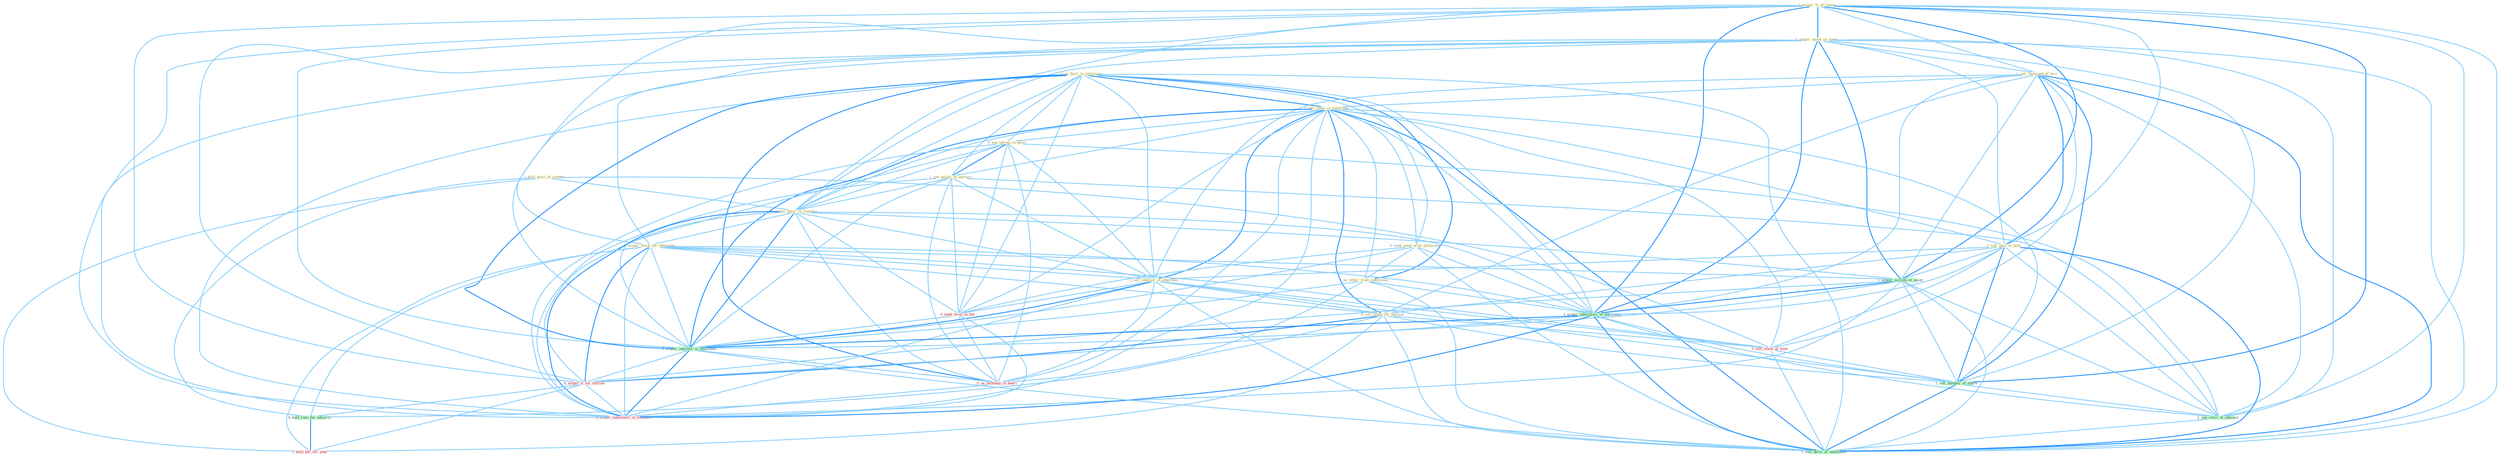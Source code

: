 Graph G{ 
    node
    [shape=polygon,style=filled,width=.5,height=.06,color="#BDFCC9",fixedsize=true,fontsize=4,
    fontcolor="#2f4f4f"];
    {node
    [color="#ffffe0", fontcolor="#8b7d6b"] "1_acquir_%_of_share " "1_hold_posit_at_counter " "1_acquir_asset_of_agenc " "1_us_facil_in_entitynam " "1_sell_thousand_of_tire " "1_sell_stake_in_entitynam " "0_seek_meet_with_entitynam " "0_see_spring_in_glori " "1_see_galaxi_in_univers " "1_sell_part_of_hold " "1_acquir_posit_in_franchis " "0_acquir_stock_for_othernum " "1_sell_interest_in_othernum " "1_us_letter_from_entitynam " "0_sell_stake_for_million "}
{node [color="#fff0f5", fontcolor="#b22222"] "0_seek_term_in_bid " "0_us_techniqu_in_heart " "0_acquir_it_for_million " "0_acquir_laboratori_in_transact " "0_sell_stock_at_time " "1_hold_bill_for_year "}
edge [color="#B0E2FF"];

	"1_acquir_%_of_share " -- "1_acquir_asset_of_agenc " [w="2", color="#1e90ff" , len=0.8];
	"1_acquir_%_of_share " -- "1_sell_thousand_of_tire " [w="1", color="#87cefa" ];
	"1_acquir_%_of_share " -- "1_sell_part_of_hold " [w="1", color="#87cefa" ];
	"1_acquir_%_of_share " -- "1_acquir_posit_in_franchis " [w="1", color="#87cefa" ];
	"1_acquir_%_of_share " -- "0_acquir_stock_for_othernum " [w="1", color="#87cefa" ];
	"1_acquir_%_of_share " -- "1_acquir_million_of_asset " [w="2", color="#1e90ff" , len=0.8];
	"1_acquir_%_of_share " -- "1_acquir_laboratori_of_entitynam " [w="2", color="#1e90ff" , len=0.8];
	"1_acquir_%_of_share " -- "1_acquir_interest_in_entitynam " [w="1", color="#87cefa" ];
	"1_acquir_%_of_share " -- "0_acquir_it_for_million " [w="1", color="#87cefa" ];
	"1_acquir_%_of_share " -- "0_acquir_laboratori_in_transact " [w="1", color="#87cefa" ];
	"1_acquir_%_of_share " -- "1_sell_number_of_share " [w="2", color="#1e90ff" , len=0.8];
	"1_acquir_%_of_share " -- "1_see_reviv_of_interest " [w="1", color="#87cefa" ];
	"1_acquir_%_of_share " -- "1_sell_divis_of_entitynam " [w="1", color="#87cefa" ];
	"1_hold_posit_at_counter " -- "1_acquir_posit_in_franchis " [w="1", color="#87cefa" ];
	"1_hold_posit_at_counter " -- "0_hold_rate_for_advertis " [w="1", color="#87cefa" ];
	"1_hold_posit_at_counter " -- "0_sell_stock_at_time " [w="1", color="#87cefa" ];
	"1_hold_posit_at_counter " -- "1_hold_bill_for_year " [w="1", color="#87cefa" ];
	"1_acquir_asset_of_agenc " -- "1_sell_thousand_of_tire " [w="1", color="#87cefa" ];
	"1_acquir_asset_of_agenc " -- "1_sell_part_of_hold " [w="1", color="#87cefa" ];
	"1_acquir_asset_of_agenc " -- "1_acquir_posit_in_franchis " [w="1", color="#87cefa" ];
	"1_acquir_asset_of_agenc " -- "0_acquir_stock_for_othernum " [w="1", color="#87cefa" ];
	"1_acquir_asset_of_agenc " -- "1_acquir_million_of_asset " [w="2", color="#1e90ff" , len=0.8];
	"1_acquir_asset_of_agenc " -- "1_acquir_laboratori_of_entitynam " [w="2", color="#1e90ff" , len=0.8];
	"1_acquir_asset_of_agenc " -- "1_acquir_interest_in_entitynam " [w="1", color="#87cefa" ];
	"1_acquir_asset_of_agenc " -- "0_acquir_it_for_million " [w="1", color="#87cefa" ];
	"1_acquir_asset_of_agenc " -- "0_acquir_laboratori_in_transact " [w="1", color="#87cefa" ];
	"1_acquir_asset_of_agenc " -- "1_sell_number_of_share " [w="1", color="#87cefa" ];
	"1_acquir_asset_of_agenc " -- "1_see_reviv_of_interest " [w="1", color="#87cefa" ];
	"1_acquir_asset_of_agenc " -- "1_sell_divis_of_entitynam " [w="1", color="#87cefa" ];
	"1_us_facil_in_entitynam " -- "1_sell_stake_in_entitynam " [w="2", color="#1e90ff" , len=0.8];
	"1_us_facil_in_entitynam " -- "0_seek_meet_with_entitynam " [w="1", color="#87cefa" ];
	"1_us_facil_in_entitynam " -- "0_see_spring_in_glori " [w="1", color="#87cefa" ];
	"1_us_facil_in_entitynam " -- "1_see_galaxi_in_univers " [w="1", color="#87cefa" ];
	"1_us_facil_in_entitynam " -- "1_acquir_posit_in_franchis " [w="1", color="#87cefa" ];
	"1_us_facil_in_entitynam " -- "1_sell_interest_in_othernum " [w="1", color="#87cefa" ];
	"1_us_facil_in_entitynam " -- "1_us_letter_from_entitynam " [w="2", color="#1e90ff" , len=0.8];
	"1_us_facil_in_entitynam " -- "1_acquir_laboratori_of_entitynam " [w="1", color="#87cefa" ];
	"1_us_facil_in_entitynam " -- "0_seek_term_in_bid " [w="1", color="#87cefa" ];
	"1_us_facil_in_entitynam " -- "1_acquir_interest_in_entitynam " [w="2", color="#1e90ff" , len=0.8];
	"1_us_facil_in_entitynam " -- "0_us_techniqu_in_heart " [w="2", color="#1e90ff" , len=0.8];
	"1_us_facil_in_entitynam " -- "0_acquir_laboratori_in_transact " [w="1", color="#87cefa" ];
	"1_us_facil_in_entitynam " -- "1_sell_divis_of_entitynam " [w="1", color="#87cefa" ];
	"1_sell_thousand_of_tire " -- "1_sell_stake_in_entitynam " [w="1", color="#87cefa" ];
	"1_sell_thousand_of_tire " -- "1_sell_part_of_hold " [w="2", color="#1e90ff" , len=0.8];
	"1_sell_thousand_of_tire " -- "1_sell_interest_in_othernum " [w="1", color="#87cefa" ];
	"1_sell_thousand_of_tire " -- "0_sell_stake_for_million " [w="1", color="#87cefa" ];
	"1_sell_thousand_of_tire " -- "1_acquir_million_of_asset " [w="1", color="#87cefa" ];
	"1_sell_thousand_of_tire " -- "1_acquir_laboratori_of_entitynam " [w="1", color="#87cefa" ];
	"1_sell_thousand_of_tire " -- "0_sell_stock_at_time " [w="1", color="#87cefa" ];
	"1_sell_thousand_of_tire " -- "1_sell_number_of_share " [w="2", color="#1e90ff" , len=0.8];
	"1_sell_thousand_of_tire " -- "1_see_reviv_of_interest " [w="1", color="#87cefa" ];
	"1_sell_thousand_of_tire " -- "1_sell_divis_of_entitynam " [w="2", color="#1e90ff" , len=0.8];
	"1_sell_stake_in_entitynam " -- "0_seek_meet_with_entitynam " [w="1", color="#87cefa" ];
	"1_sell_stake_in_entitynam " -- "0_see_spring_in_glori " [w="1", color="#87cefa" ];
	"1_sell_stake_in_entitynam " -- "1_see_galaxi_in_univers " [w="1", color="#87cefa" ];
	"1_sell_stake_in_entitynam " -- "1_sell_part_of_hold " [w="1", color="#87cefa" ];
	"1_sell_stake_in_entitynam " -- "1_acquir_posit_in_franchis " [w="1", color="#87cefa" ];
	"1_sell_stake_in_entitynam " -- "1_sell_interest_in_othernum " [w="2", color="#1e90ff" , len=0.8];
	"1_sell_stake_in_entitynam " -- "1_us_letter_from_entitynam " [w="1", color="#87cefa" ];
	"1_sell_stake_in_entitynam " -- "0_sell_stake_for_million " [w="2", color="#1e90ff" , len=0.8];
	"1_sell_stake_in_entitynam " -- "1_acquir_laboratori_of_entitynam " [w="1", color="#87cefa" ];
	"1_sell_stake_in_entitynam " -- "0_seek_term_in_bid " [w="1", color="#87cefa" ];
	"1_sell_stake_in_entitynam " -- "1_acquir_interest_in_entitynam " [w="2", color="#1e90ff" , len=0.8];
	"1_sell_stake_in_entitynam " -- "0_us_techniqu_in_heart " [w="1", color="#87cefa" ];
	"1_sell_stake_in_entitynam " -- "0_acquir_laboratori_in_transact " [w="1", color="#87cefa" ];
	"1_sell_stake_in_entitynam " -- "0_sell_stock_at_time " [w="1", color="#87cefa" ];
	"1_sell_stake_in_entitynam " -- "1_sell_number_of_share " [w="1", color="#87cefa" ];
	"1_sell_stake_in_entitynam " -- "1_sell_divis_of_entitynam " [w="2", color="#1e90ff" , len=0.8];
	"0_seek_meet_with_entitynam " -- "1_us_letter_from_entitynam " [w="1", color="#87cefa" ];
	"0_seek_meet_with_entitynam " -- "1_acquir_laboratori_of_entitynam " [w="1", color="#87cefa" ];
	"0_seek_meet_with_entitynam " -- "0_seek_term_in_bid " [w="1", color="#87cefa" ];
	"0_seek_meet_with_entitynam " -- "1_acquir_interest_in_entitynam " [w="1", color="#87cefa" ];
	"0_seek_meet_with_entitynam " -- "1_sell_divis_of_entitynam " [w="1", color="#87cefa" ];
	"0_see_spring_in_glori " -- "1_see_galaxi_in_univers " [w="2", color="#1e90ff" , len=0.8];
	"0_see_spring_in_glori " -- "1_acquir_posit_in_franchis " [w="1", color="#87cefa" ];
	"0_see_spring_in_glori " -- "1_sell_interest_in_othernum " [w="1", color="#87cefa" ];
	"0_see_spring_in_glori " -- "0_seek_term_in_bid " [w="1", color="#87cefa" ];
	"0_see_spring_in_glori " -- "1_acquir_interest_in_entitynam " [w="1", color="#87cefa" ];
	"0_see_spring_in_glori " -- "0_us_techniqu_in_heart " [w="1", color="#87cefa" ];
	"0_see_spring_in_glori " -- "0_acquir_laboratori_in_transact " [w="1", color="#87cefa" ];
	"0_see_spring_in_glori " -- "1_see_reviv_of_interest " [w="1", color="#87cefa" ];
	"1_see_galaxi_in_univers " -- "1_acquir_posit_in_franchis " [w="1", color="#87cefa" ];
	"1_see_galaxi_in_univers " -- "1_sell_interest_in_othernum " [w="1", color="#87cefa" ];
	"1_see_galaxi_in_univers " -- "0_seek_term_in_bid " [w="1", color="#87cefa" ];
	"1_see_galaxi_in_univers " -- "1_acquir_interest_in_entitynam " [w="1", color="#87cefa" ];
	"1_see_galaxi_in_univers " -- "0_us_techniqu_in_heart " [w="1", color="#87cefa" ];
	"1_see_galaxi_in_univers " -- "0_acquir_laboratori_in_transact " [w="1", color="#87cefa" ];
	"1_see_galaxi_in_univers " -- "1_see_reviv_of_interest " [w="1", color="#87cefa" ];
	"1_sell_part_of_hold " -- "1_sell_interest_in_othernum " [w="1", color="#87cefa" ];
	"1_sell_part_of_hold " -- "0_sell_stake_for_million " [w="1", color="#87cefa" ];
	"1_sell_part_of_hold " -- "1_acquir_million_of_asset " [w="1", color="#87cefa" ];
	"1_sell_part_of_hold " -- "1_acquir_laboratori_of_entitynam " [w="1", color="#87cefa" ];
	"1_sell_part_of_hold " -- "0_sell_stock_at_time " [w="1", color="#87cefa" ];
	"1_sell_part_of_hold " -- "1_sell_number_of_share " [w="2", color="#1e90ff" , len=0.8];
	"1_sell_part_of_hold " -- "1_see_reviv_of_interest " [w="1", color="#87cefa" ];
	"1_sell_part_of_hold " -- "1_sell_divis_of_entitynam " [w="2", color="#1e90ff" , len=0.8];
	"1_acquir_posit_in_franchis " -- "0_acquir_stock_for_othernum " [w="1", color="#87cefa" ];
	"1_acquir_posit_in_franchis " -- "1_sell_interest_in_othernum " [w="1", color="#87cefa" ];
	"1_acquir_posit_in_franchis " -- "1_acquir_million_of_asset " [w="1", color="#87cefa" ];
	"1_acquir_posit_in_franchis " -- "1_acquir_laboratori_of_entitynam " [w="1", color="#87cefa" ];
	"1_acquir_posit_in_franchis " -- "0_seek_term_in_bid " [w="1", color="#87cefa" ];
	"1_acquir_posit_in_franchis " -- "1_acquir_interest_in_entitynam " [w="2", color="#1e90ff" , len=0.8];
	"1_acquir_posit_in_franchis " -- "0_us_techniqu_in_heart " [w="1", color="#87cefa" ];
	"1_acquir_posit_in_franchis " -- "0_acquir_it_for_million " [w="1", color="#87cefa" ];
	"1_acquir_posit_in_franchis " -- "0_acquir_laboratori_in_transact " [w="2", color="#1e90ff" , len=0.8];
	"0_acquir_stock_for_othernum " -- "1_sell_interest_in_othernum " [w="1", color="#87cefa" ];
	"0_acquir_stock_for_othernum " -- "0_sell_stake_for_million " [w="1", color="#87cefa" ];
	"0_acquir_stock_for_othernum " -- "1_acquir_million_of_asset " [w="1", color="#87cefa" ];
	"0_acquir_stock_for_othernum " -- "1_acquir_laboratori_of_entitynam " [w="1", color="#87cefa" ];
	"0_acquir_stock_for_othernum " -- "1_acquir_interest_in_entitynam " [w="1", color="#87cefa" ];
	"0_acquir_stock_for_othernum " -- "0_acquir_it_for_million " [w="2", color="#1e90ff" , len=0.8];
	"0_acquir_stock_for_othernum " -- "0_hold_rate_for_advertis " [w="1", color="#87cefa" ];
	"0_acquir_stock_for_othernum " -- "0_acquir_laboratori_in_transact " [w="1", color="#87cefa" ];
	"0_acquir_stock_for_othernum " -- "0_sell_stock_at_time " [w="1", color="#87cefa" ];
	"0_acquir_stock_for_othernum " -- "1_hold_bill_for_year " [w="1", color="#87cefa" ];
	"1_sell_interest_in_othernum " -- "0_sell_stake_for_million " [w="1", color="#87cefa" ];
	"1_sell_interest_in_othernum " -- "0_seek_term_in_bid " [w="1", color="#87cefa" ];
	"1_sell_interest_in_othernum " -- "1_acquir_interest_in_entitynam " [w="2", color="#1e90ff" , len=0.8];
	"1_sell_interest_in_othernum " -- "0_us_techniqu_in_heart " [w="1", color="#87cefa" ];
	"1_sell_interest_in_othernum " -- "0_acquir_laboratori_in_transact " [w="1", color="#87cefa" ];
	"1_sell_interest_in_othernum " -- "0_sell_stock_at_time " [w="1", color="#87cefa" ];
	"1_sell_interest_in_othernum " -- "1_sell_number_of_share " [w="1", color="#87cefa" ];
	"1_sell_interest_in_othernum " -- "1_sell_divis_of_entitynam " [w="1", color="#87cefa" ];
	"1_us_letter_from_entitynam " -- "1_acquir_laboratori_of_entitynam " [w="1", color="#87cefa" ];
	"1_us_letter_from_entitynam " -- "1_acquir_interest_in_entitynam " [w="1", color="#87cefa" ];
	"1_us_letter_from_entitynam " -- "0_us_techniqu_in_heart " [w="1", color="#87cefa" ];
	"1_us_letter_from_entitynam " -- "1_sell_divis_of_entitynam " [w="1", color="#87cefa" ];
	"0_sell_stake_for_million " -- "0_acquir_it_for_million " [w="2", color="#1e90ff" , len=0.8];
	"0_sell_stake_for_million " -- "0_hold_rate_for_advertis " [w="1", color="#87cefa" ];
	"0_sell_stake_for_million " -- "0_sell_stock_at_time " [w="1", color="#87cefa" ];
	"0_sell_stake_for_million " -- "1_sell_number_of_share " [w="1", color="#87cefa" ];
	"0_sell_stake_for_million " -- "1_hold_bill_for_year " [w="1", color="#87cefa" ];
	"0_sell_stake_for_million " -- "1_sell_divis_of_entitynam " [w="1", color="#87cefa" ];
	"1_acquir_million_of_asset " -- "1_acquir_laboratori_of_entitynam " [w="2", color="#1e90ff" , len=0.8];
	"1_acquir_million_of_asset " -- "1_acquir_interest_in_entitynam " [w="1", color="#87cefa" ];
	"1_acquir_million_of_asset " -- "0_acquir_it_for_million " [w="1", color="#87cefa" ];
	"1_acquir_million_of_asset " -- "0_acquir_laboratori_in_transact " [w="1", color="#87cefa" ];
	"1_acquir_million_of_asset " -- "1_sell_number_of_share " [w="1", color="#87cefa" ];
	"1_acquir_million_of_asset " -- "1_see_reviv_of_interest " [w="1", color="#87cefa" ];
	"1_acquir_million_of_asset " -- "1_sell_divis_of_entitynam " [w="1", color="#87cefa" ];
	"1_acquir_laboratori_of_entitynam " -- "1_acquir_interest_in_entitynam " [w="2", color="#1e90ff" , len=0.8];
	"1_acquir_laboratori_of_entitynam " -- "0_acquir_it_for_million " [w="1", color="#87cefa" ];
	"1_acquir_laboratori_of_entitynam " -- "0_acquir_laboratori_in_transact " [w="2", color="#1e90ff" , len=0.8];
	"1_acquir_laboratori_of_entitynam " -- "1_sell_number_of_share " [w="1", color="#87cefa" ];
	"1_acquir_laboratori_of_entitynam " -- "1_see_reviv_of_interest " [w="1", color="#87cefa" ];
	"1_acquir_laboratori_of_entitynam " -- "1_sell_divis_of_entitynam " [w="2", color="#1e90ff" , len=0.8];
	"0_seek_term_in_bid " -- "1_acquir_interest_in_entitynam " [w="1", color="#87cefa" ];
	"0_seek_term_in_bid " -- "0_us_techniqu_in_heart " [w="1", color="#87cefa" ];
	"0_seek_term_in_bid " -- "0_acquir_laboratori_in_transact " [w="1", color="#87cefa" ];
	"1_acquir_interest_in_entitynam " -- "0_us_techniqu_in_heart " [w="1", color="#87cefa" ];
	"1_acquir_interest_in_entitynam " -- "0_acquir_it_for_million " [w="1", color="#87cefa" ];
	"1_acquir_interest_in_entitynam " -- "0_acquir_laboratori_in_transact " [w="2", color="#1e90ff" , len=0.8];
	"1_acquir_interest_in_entitynam " -- "1_sell_divis_of_entitynam " [w="1", color="#87cefa" ];
	"0_us_techniqu_in_heart " -- "0_acquir_laboratori_in_transact " [w="1", color="#87cefa" ];
	"0_acquir_it_for_million " -- "0_hold_rate_for_advertis " [w="1", color="#87cefa" ];
	"0_acquir_it_for_million " -- "0_acquir_laboratori_in_transact " [w="1", color="#87cefa" ];
	"0_acquir_it_for_million " -- "1_hold_bill_for_year " [w="1", color="#87cefa" ];
	"0_hold_rate_for_advertis " -- "1_hold_bill_for_year " [w="2", color="#1e90ff" , len=0.8];
	"0_sell_stock_at_time " -- "1_sell_number_of_share " [w="1", color="#87cefa" ];
	"0_sell_stock_at_time " -- "1_sell_divis_of_entitynam " [w="1", color="#87cefa" ];
	"1_sell_number_of_share " -- "1_see_reviv_of_interest " [w="1", color="#87cefa" ];
	"1_sell_number_of_share " -- "1_sell_divis_of_entitynam " [w="2", color="#1e90ff" , len=0.8];
	"1_see_reviv_of_interest " -- "1_sell_divis_of_entitynam " [w="1", color="#87cefa" ];
}